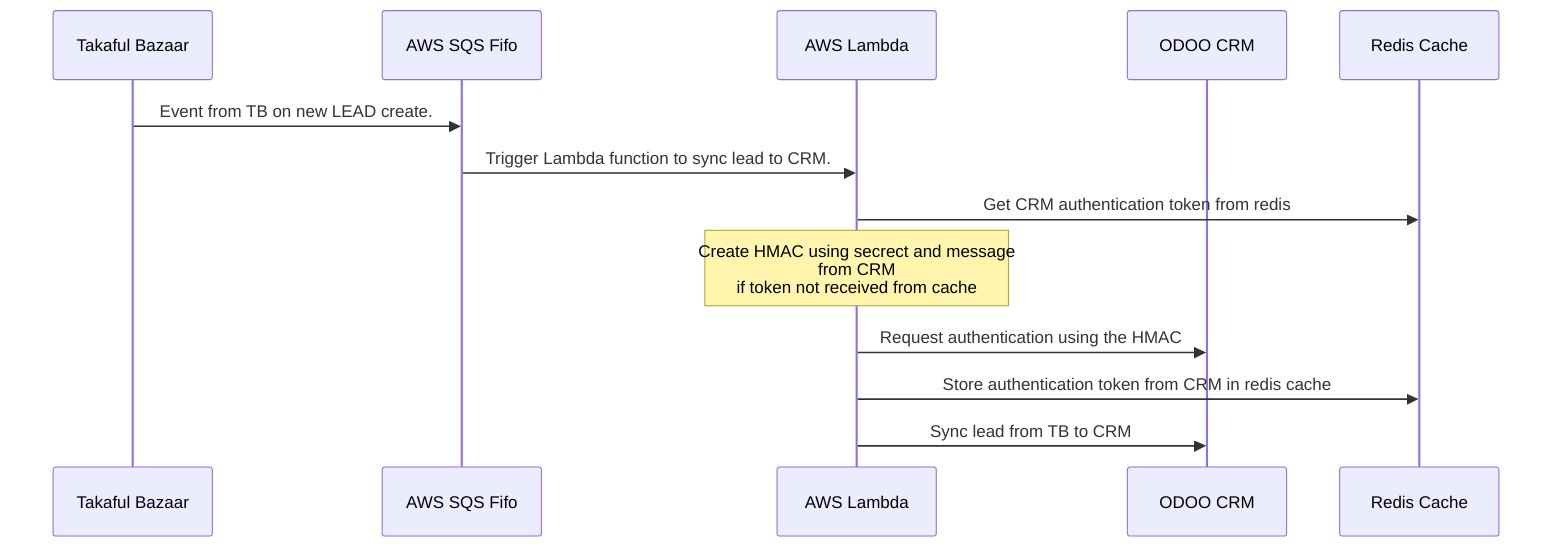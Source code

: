 sequenceDiagram
    participant TB as Takaful Bazaar
    participant SQS as AWS SQS Fifo
    participant LF as AWS Lambda
    participant CRM as ODOO CRM
    participant RC as Redis Cache
    TB->>SQS: Event from TB on new LEAD create.
    SQS->>LF: Trigger Lambda function to sync lead to CRM.
    LF->>RC: Get CRM authentication token from redis
    Note over LF: Create HMAC using secrect and message<br>from CRM<br>if token not received from cache
    LF->>CRM: Request authentication using the HMAC
    LF->>RC: Store authentication token from CRM in redis cache
    LF->>CRM: Sync lead from TB to CRM